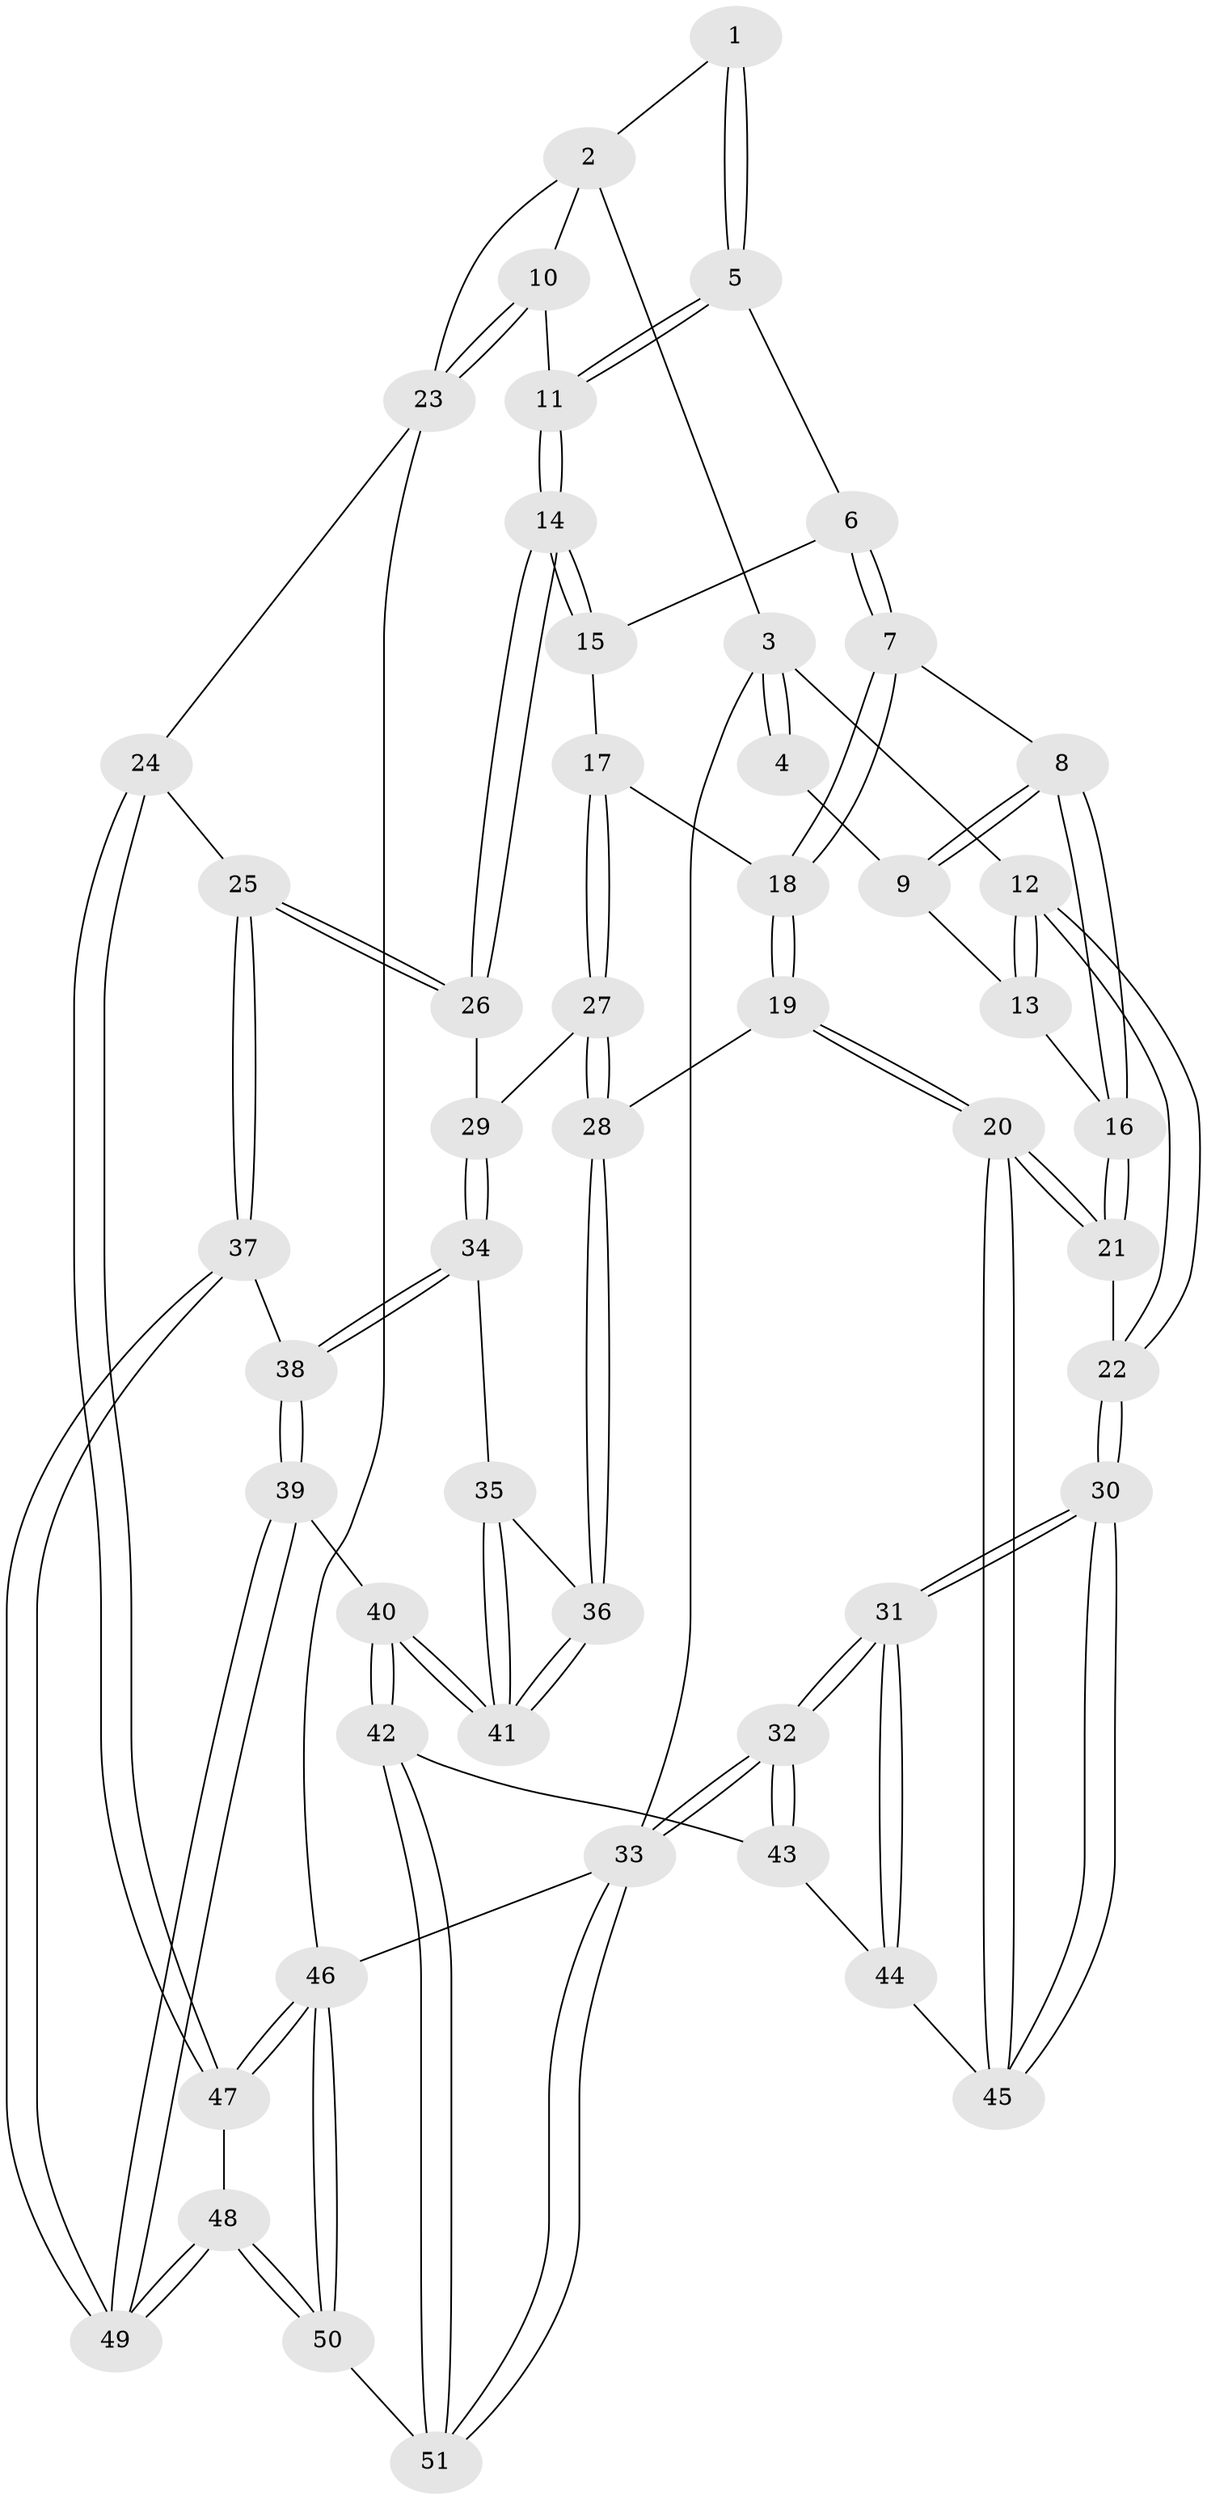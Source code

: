// Generated by graph-tools (version 1.1) at 2025/51/03/09/25 03:51:01]
// undirected, 51 vertices, 124 edges
graph export_dot {
graph [start="1"]
  node [color=gray90,style=filled];
  1 [pos="+0.45865301050201657+0"];
  2 [pos="+1+0"];
  3 [pos="+0+0"];
  4 [pos="+0.15401179762610456+0"];
  5 [pos="+0.5108311123377945+0.0786752242934597"];
  6 [pos="+0.35208208801405816+0.31955730821931555"];
  7 [pos="+0.22700013353424364+0.3756200177906224"];
  8 [pos="+0.22276751572391723+0.3750138146414712"];
  9 [pos="+0.1382845534877199+0.17696055848038175"];
  10 [pos="+0.7662082001628588+0.2889495143484512"];
  11 [pos="+0.7269361187972907+0.2788206742660274"];
  12 [pos="+0+0.3984426425662223"];
  13 [pos="+0+0.33036093149689905"];
  14 [pos="+0.5369436015342804+0.4806007665293451"];
  15 [pos="+0.4150847743208285+0.40486625840514984"];
  16 [pos="+0.19764099652302367+0.39014835933026853"];
  17 [pos="+0.34945536795468135+0.508868291891554"];
  18 [pos="+0.27356109691658104+0.4546979941696123"];
  19 [pos="+0.23641889681846565+0.6332008159790896"];
  20 [pos="+0.14537466758632087+0.6349028112289542"];
  21 [pos="+0.09860057061668605+0.5283677516981826"];
  22 [pos="+0+0.44543875734364324"];
  23 [pos="+0.9907121614573067+0.42469428370989526"];
  24 [pos="+0.9902486232829163+0.4333731262888535"];
  25 [pos="+0.6755972291204385+0.7154484192526869"];
  26 [pos="+0.5120012095752541+0.5702926862814703"];
  27 [pos="+0.4010943503977059+0.5909471381319611"];
  28 [pos="+0.2619738692878159+0.6416032489473499"];
  29 [pos="+0.4383906698376022+0.599535370226843"];
  30 [pos="+0+0.7963899472406841"];
  31 [pos="+0+0.9899774627950588"];
  32 [pos="+0+1"];
  33 [pos="+0+1"];
  34 [pos="+0.4361930107469845+0.6180127313031349"];
  35 [pos="+0.38642941585519497+0.6824339411510049"];
  36 [pos="+0.29814844887582215+0.7501057304347002"];
  37 [pos="+0.6751252074713727+0.7200469298366684"];
  38 [pos="+0.4414979941117225+0.7652512843399782"];
  39 [pos="+0.3948589905371222+0.8615557338431903"];
  40 [pos="+0.32254620209246915+0.8916126411527158"];
  41 [pos="+0.31510791352722706+0.8317727109374505"];
  42 [pos="+0.3082095968414511+0.9075634772253621"];
  43 [pos="+0.24542659524046748+0.8795797854481883"];
  44 [pos="+0.15606854934995218+0.8208103951772797"];
  45 [pos="+0.12710829081594696+0.6665269703429657"];
  46 [pos="+1+1"];
  47 [pos="+1+0.7265208286149464"];
  48 [pos="+0.6957825926318871+0.9142612317498053"];
  49 [pos="+0.6951431406839248+0.91319571700882"];
  50 [pos="+0.7577414629353468+1"];
  51 [pos="+0.29621909429744747+1"];
  1 -- 2;
  1 -- 5;
  1 -- 5;
  2 -- 3;
  2 -- 10;
  2 -- 23;
  3 -- 4;
  3 -- 4;
  3 -- 12;
  3 -- 33;
  4 -- 9;
  5 -- 6;
  5 -- 11;
  5 -- 11;
  6 -- 7;
  6 -- 7;
  6 -- 15;
  7 -- 8;
  7 -- 18;
  7 -- 18;
  8 -- 9;
  8 -- 9;
  8 -- 16;
  8 -- 16;
  9 -- 13;
  10 -- 11;
  10 -- 23;
  10 -- 23;
  11 -- 14;
  11 -- 14;
  12 -- 13;
  12 -- 13;
  12 -- 22;
  12 -- 22;
  13 -- 16;
  14 -- 15;
  14 -- 15;
  14 -- 26;
  14 -- 26;
  15 -- 17;
  16 -- 21;
  16 -- 21;
  17 -- 18;
  17 -- 27;
  17 -- 27;
  18 -- 19;
  18 -- 19;
  19 -- 20;
  19 -- 20;
  19 -- 28;
  20 -- 21;
  20 -- 21;
  20 -- 45;
  20 -- 45;
  21 -- 22;
  22 -- 30;
  22 -- 30;
  23 -- 24;
  23 -- 46;
  24 -- 25;
  24 -- 47;
  24 -- 47;
  25 -- 26;
  25 -- 26;
  25 -- 37;
  25 -- 37;
  26 -- 29;
  27 -- 28;
  27 -- 28;
  27 -- 29;
  28 -- 36;
  28 -- 36;
  29 -- 34;
  29 -- 34;
  30 -- 31;
  30 -- 31;
  30 -- 45;
  30 -- 45;
  31 -- 32;
  31 -- 32;
  31 -- 44;
  31 -- 44;
  32 -- 33;
  32 -- 33;
  32 -- 43;
  32 -- 43;
  33 -- 51;
  33 -- 51;
  33 -- 46;
  34 -- 35;
  34 -- 38;
  34 -- 38;
  35 -- 36;
  35 -- 41;
  35 -- 41;
  36 -- 41;
  36 -- 41;
  37 -- 38;
  37 -- 49;
  37 -- 49;
  38 -- 39;
  38 -- 39;
  39 -- 40;
  39 -- 49;
  39 -- 49;
  40 -- 41;
  40 -- 41;
  40 -- 42;
  40 -- 42;
  42 -- 43;
  42 -- 51;
  42 -- 51;
  43 -- 44;
  44 -- 45;
  46 -- 47;
  46 -- 47;
  46 -- 50;
  46 -- 50;
  47 -- 48;
  48 -- 49;
  48 -- 49;
  48 -- 50;
  48 -- 50;
  50 -- 51;
}
